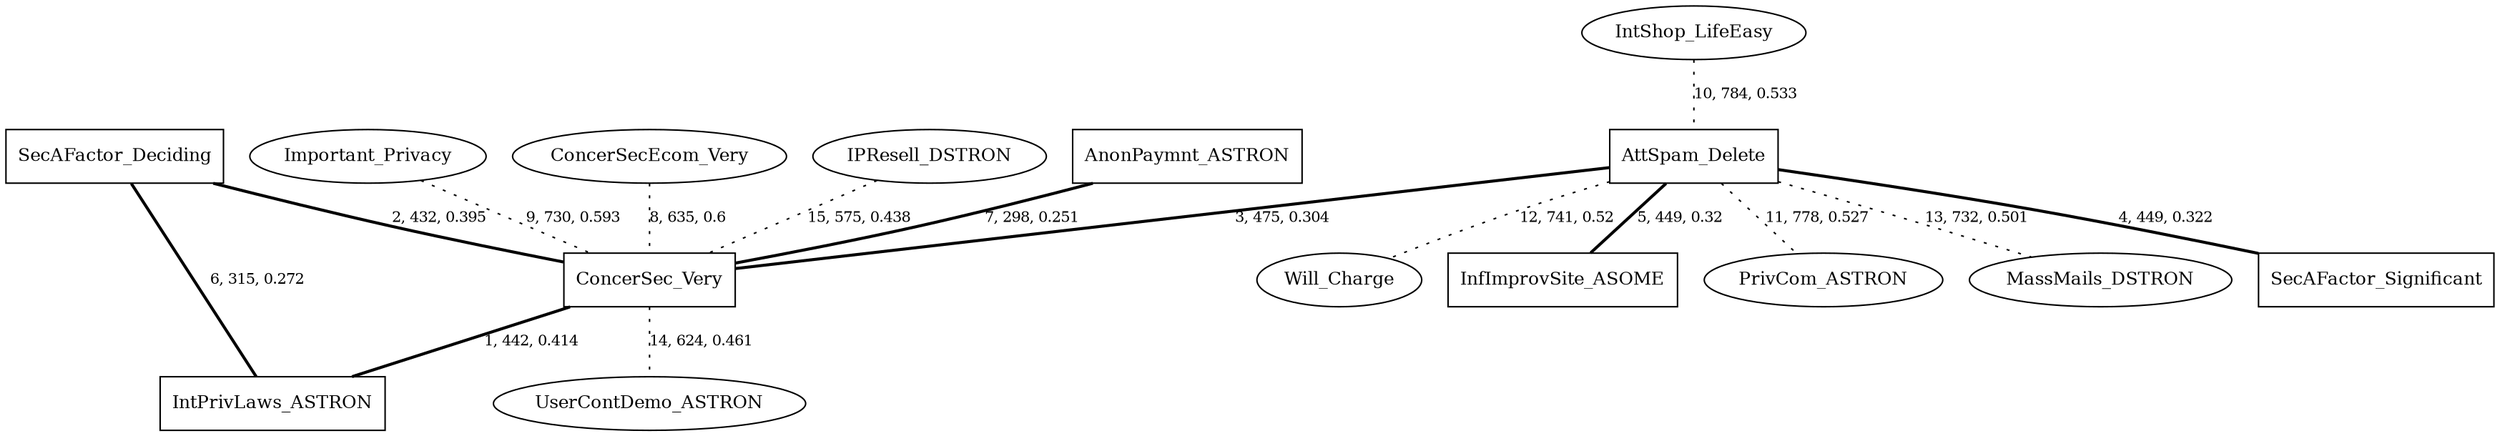 graph G{
    UserContDemo_ASTRON [label="UserContDemo_ASTRON", fontsize=12];
    Will_Charge [label="Will_Charge", fontsize=12];
    IntPrivLaws_ASTRON [label="IntPrivLaws_ASTRON", fontsize=12, shape=box];
    ConcerSec_Very [label="ConcerSec_Very", fontsize=12, shape=box];
    Important_Privacy [label="Important_Privacy", fontsize=12];
    InfImprovSite_ASOME [label="InfImprovSite_ASOME", fontsize=12, shape=box];
    ConcerSecEcom_Very [label="ConcerSecEcom_Very", fontsize=12];
    IPResell_DSTRON [label="IPResell_DSTRON", fontsize=12];
    SecAFactor_Deciding [label="SecAFactor_Deciding", fontsize=12, shape=box];
    AnonPaymnt_ASTRON [label="AnonPaymnt_ASTRON", fontsize=12, shape=box];
    PrivCom_ASTRON [label="PrivCom_ASTRON", fontsize=12];
    MassMails_DSTRON [label="MassMails_DSTRON", fontsize=12];
    SecAFactor_Significant [label="SecAFactor_Significant", fontsize=12, shape=box];
    AttSpam_Delete [label="AttSpam_Delete", fontsize=12, shape=box];
    IntShop_LifeEasy [label="IntShop_LifeEasy", fontsize=12];
    AttSpam_Delete -- ConcerSec_Very [label="3, 475, 0.304", fontsize=10, style=bold];
    AttSpam_Delete -- Will_Charge [label="12, 741, 0.52", fontsize=10, style=dotted];
    IPResell_DSTRON -- ConcerSec_Very [label="15, 575, 0.438", fontsize=10, style=dotted];
    IntShop_LifeEasy -- AttSpam_Delete [label="10, 784, 0.533", fontsize=10, style=dotted];
    AnonPaymnt_ASTRON -- ConcerSec_Very [label="7, 298, 0.251", fontsize=10, style=bold];
    ConcerSec_Very -- IntPrivLaws_ASTRON [label="1, 442, 0.414", fontsize=10, style=bold];
    ConcerSec_Very -- UserContDemo_ASTRON [label="14, 624, 0.461", fontsize=10, style=dotted];
    Important_Privacy -- ConcerSec_Very [label="9, 730, 0.593", fontsize=10, style=dotted];
    SecAFactor_Deciding -- ConcerSec_Very [label="2, 432, 0.395", fontsize=10, style=bold];
    SecAFactor_Deciding -- IntPrivLaws_ASTRON [label="6, 315, 0.272", fontsize=10, style=bold];
    AttSpam_Delete -- SecAFactor_Significant [label="4, 449, 0.322", fontsize=10, style=bold];
    AttSpam_Delete -- MassMails_DSTRON [label="13, 732, 0.501", fontsize=10, style=dotted];
    AttSpam_Delete -- PrivCom_ASTRON [label="11, 778, 0.527", fontsize=10, style=dotted];
    ConcerSecEcom_Very -- ConcerSec_Very [label="8, 635, 0.6", fontsize=10, style=dotted];
    AttSpam_Delete -- InfImprovSite_ASOME [label="5, 449, 0.32", fontsize=10, style=bold];
}
